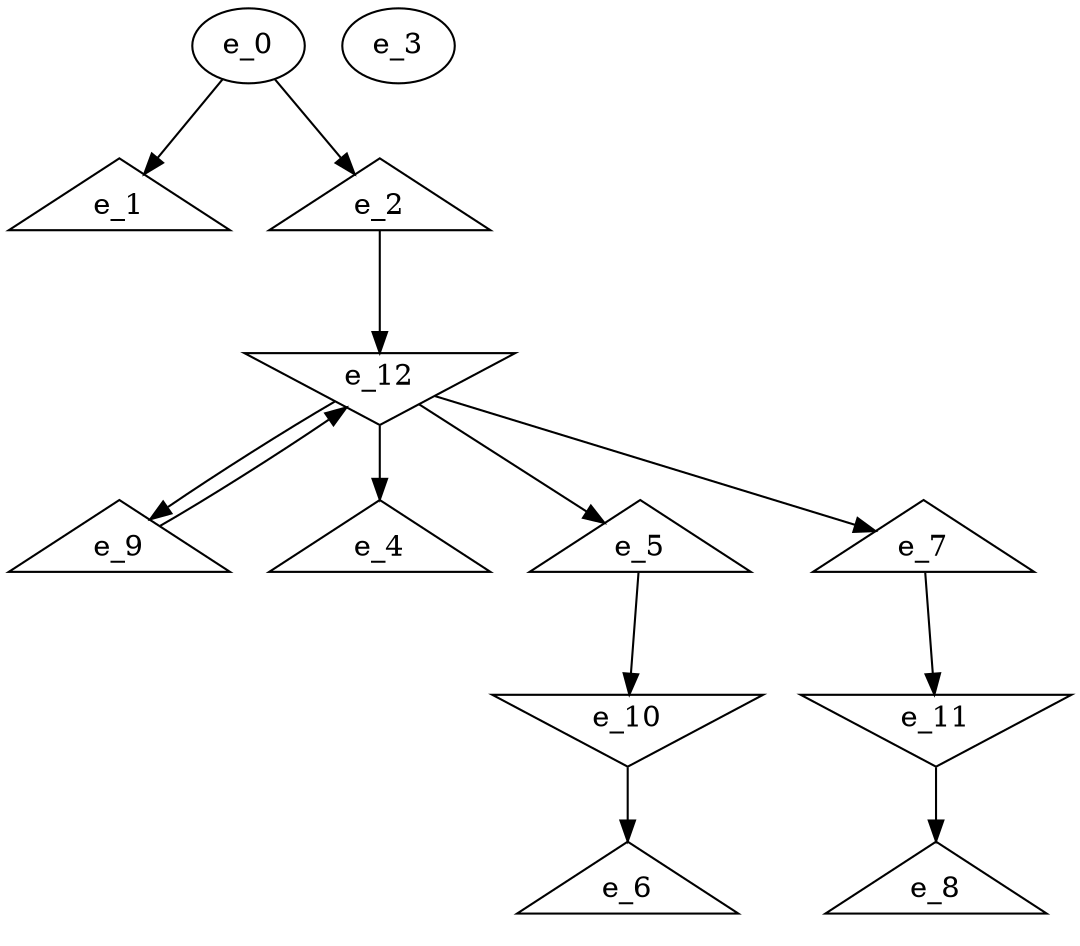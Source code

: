 digraph control_path {
  e_0: entry_node : n ;
  e_1 [shape = triangle];
  e_2 [shape = triangle];
  e_3: exit_node : s ;
  e_4 [shape = triangle];
  e_5 [shape = triangle];
  e_6 [shape = triangle];
  e_7 [shape = triangle];
  e_8 [shape = triangle];
  e_9 [shape = triangle];
  e_10 [shape = invtriangle];
  e_11 [shape = invtriangle];
  e_12 [shape = invtriangle];
  e_0 -> e_1;
  e_0 -> e_2;
  e_12 -> e_4;
  e_12 -> e_5;
  e_10 -> e_6;
  e_12 -> e_7;
  e_11 -> e_8;
  e_12 -> e_9;
  e_5 -> e_10;
  e_7 -> e_11;
  e_2 -> e_12;
  e_9 -> e_12;
}
